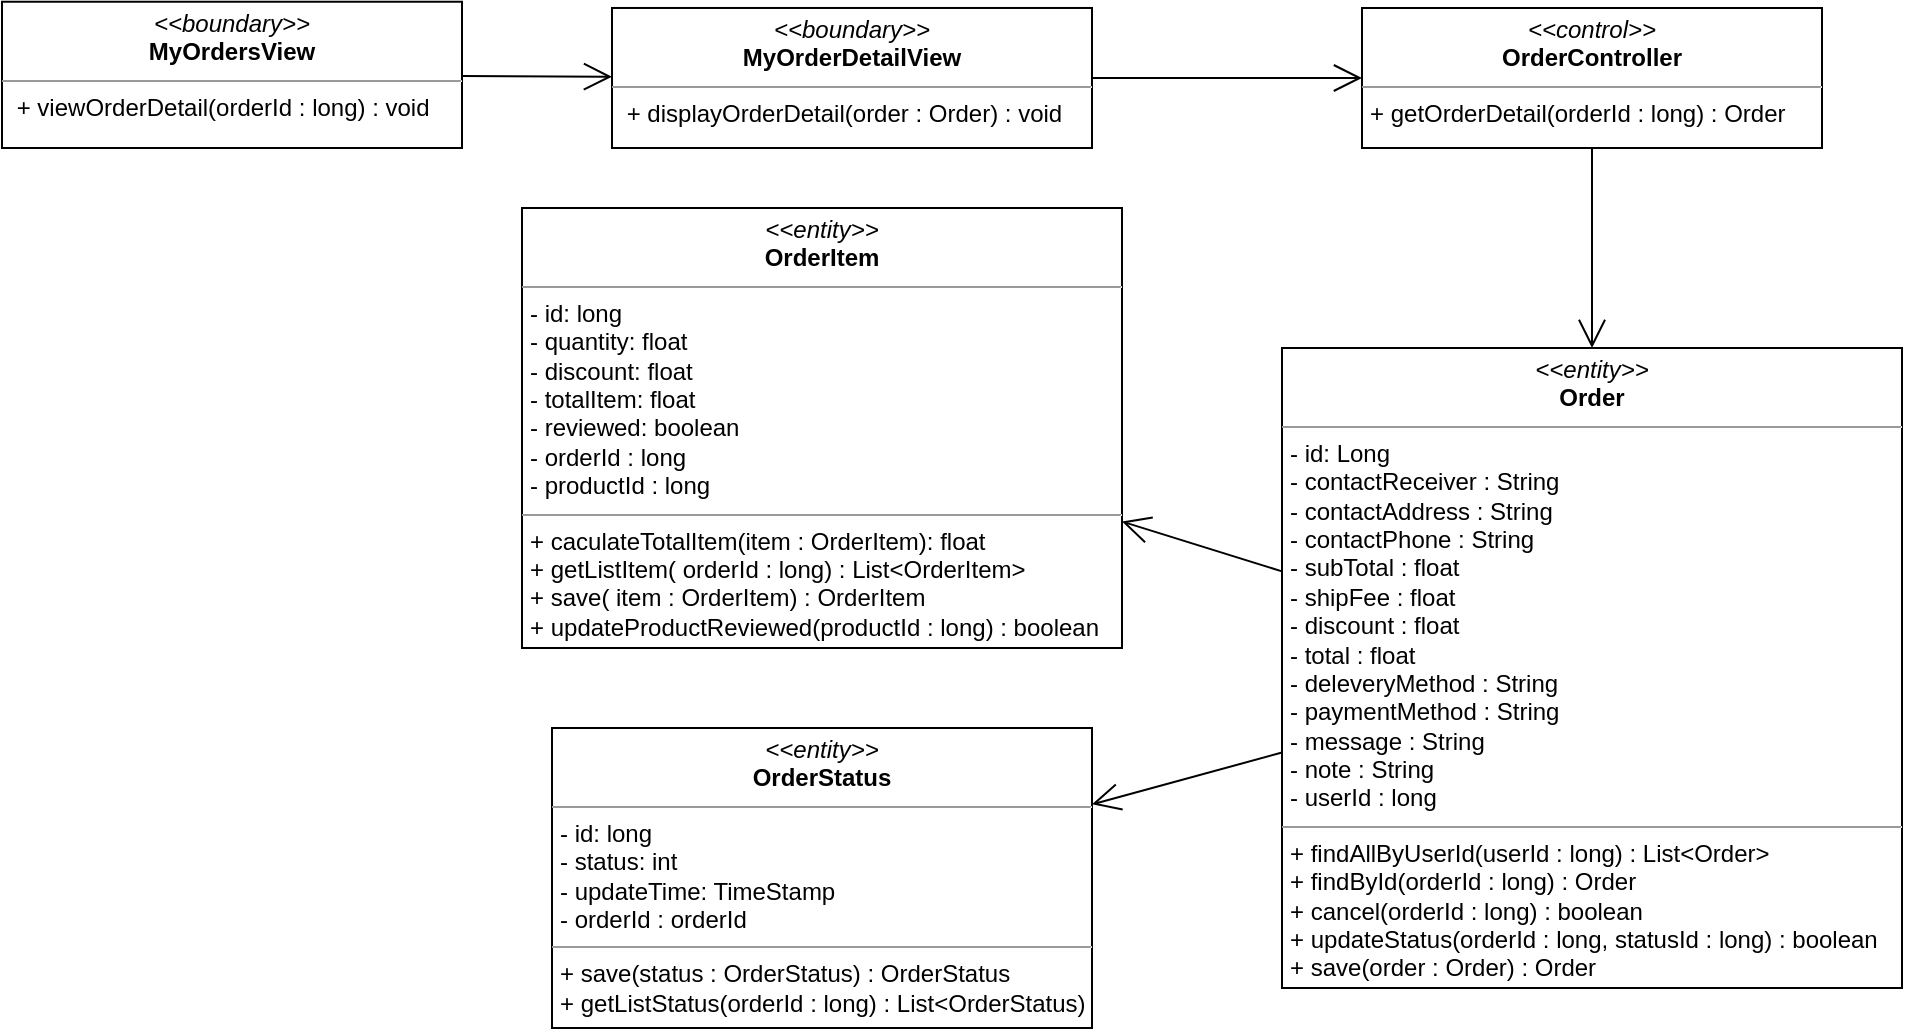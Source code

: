 <mxfile version="14.7.3" type="device"><diagram id="C5RBs43oDa-KdzZeNtuy" name="Page-1"><mxGraphModel dx="1108" dy="482" grid="1" gridSize="10" guides="1" tooltips="1" connect="1" arrows="1" fold="1" page="1" pageScale="1" pageWidth="827" pageHeight="1169" math="0" shadow="0"><root><mxCell id="WIyWlLk6GJQsqaUBKTNV-0"/><mxCell id="WIyWlLk6GJQsqaUBKTNV-1" parent="WIyWlLk6GJQsqaUBKTNV-0"/><mxCell id="WVN8iQcISe4Y3c2PSFAi-0" value="&lt;p style=&quot;margin: 0px ; margin-top: 4px ; text-align: center&quot;&gt;&lt;i&gt;&amp;lt;&amp;lt;boundary&amp;gt;&amp;gt;&lt;/i&gt;&lt;br&gt;&lt;b&gt;MyOrderDetailView&lt;/b&gt;&lt;/p&gt;&lt;hr size=&quot;1&quot;&gt;&lt;p style=&quot;margin: 0px ; margin-left: 4px&quot;&gt;&lt;span&gt;&amp;nbsp;&lt;/span&gt;&lt;span&gt;+ displayOrderDetail(order : Order) : void&lt;/span&gt;&lt;/p&gt;" style="verticalAlign=top;align=left;overflow=fill;fontSize=12;fontFamily=Helvetica;html=1;" parent="WIyWlLk6GJQsqaUBKTNV-1" vertex="1"><mxGeometry x="305" y="159.99" width="240" height="70.01" as="geometry"/></mxCell><mxCell id="WVN8iQcISe4Y3c2PSFAi-1" value="" style="endArrow=open;endFill=1;endSize=12;html=1;exitX=1;exitY=0.5;exitDx=0;exitDy=0;" parent="WIyWlLk6GJQsqaUBKTNV-1" source="WVN8iQcISe4Y3c2PSFAi-0" target="WVN8iQcISe4Y3c2PSFAi-5" edge="1"><mxGeometry width="160" relative="1" as="geometry"><mxPoint x="310" y="220" as="sourcePoint"/><mxPoint x="280" y="197.5" as="targetPoint"/></mxGeometry></mxCell><mxCell id="WVN8iQcISe4Y3c2PSFAi-5" value="&lt;p style=&quot;margin: 0px ; margin-top: 4px ; text-align: center&quot;&gt;&lt;i&gt;&amp;lt;&amp;lt;control&amp;gt;&amp;gt;&lt;/i&gt;&lt;br&gt;&lt;b&gt;OrderController&lt;/b&gt;&lt;/p&gt;&lt;hr size=&quot;1&quot;&gt;&lt;p style=&quot;margin: 0px ; margin-left: 4px&quot;&gt;+ getOrderDetail(orderId : long) : Order&lt;br&gt;&lt;/p&gt;" style="verticalAlign=top;align=left;overflow=fill;fontSize=12;fontFamily=Helvetica;html=1;" parent="WIyWlLk6GJQsqaUBKTNV-1" vertex="1"><mxGeometry x="680" y="160" width="230" height="70" as="geometry"/></mxCell><mxCell id="WVN8iQcISe4Y3c2PSFAi-11" value="" style="endArrow=open;endFill=1;endSize=12;html=1;" parent="WIyWlLk6GJQsqaUBKTNV-1" source="WVN8iQcISe4Y3c2PSFAi-5" target="xuDQKZdVgMOSwNXbn_Pm-6" edge="1"><mxGeometry width="160" relative="1" as="geometry"><mxPoint x="670" y="190" as="sourcePoint"/><mxPoint x="555" y="198.125" as="targetPoint"/></mxGeometry></mxCell><mxCell id="xuDQKZdVgMOSwNXbn_Pm-1" value="&lt;p style=&quot;margin: 0px ; margin-top: 4px ; text-align: center&quot;&gt;&lt;i&gt;&amp;lt;&amp;lt;entity&amp;gt;&amp;gt;&lt;/i&gt;&lt;br&gt;&lt;b&gt;OrderItem&lt;/b&gt;&lt;/p&gt;&lt;hr size=&quot;1&quot;&gt;&lt;p style=&quot;margin: 0px ; margin-left: 4px&quot;&gt;- id: long&lt;/p&gt;&lt;p style=&quot;margin: 0px ; margin-left: 4px&quot;&gt;- quantity: float&lt;br&gt;- discount: float&lt;/p&gt;&lt;p style=&quot;margin: 0px ; margin-left: 4px&quot;&gt;- totalItem: float&lt;/p&gt;&lt;p style=&quot;margin: 0px ; margin-left: 4px&quot;&gt;- reviewed: boolean&lt;/p&gt;&lt;p style=&quot;margin: 0px ; margin-left: 4px&quot;&gt;- orderId : long&lt;/p&gt;&lt;p style=&quot;margin: 0px ; margin-left: 4px&quot;&gt;- productId : long&lt;/p&gt;&lt;hr size=&quot;1&quot;&gt;&lt;p style=&quot;margin: 0px 0px 0px 4px&quot;&gt;+ caculateTotalItem(item : OrderItem): float&lt;br&gt;&lt;/p&gt;&lt;p style=&quot;margin: 0px 0px 0px 4px&quot;&gt;+ getListItem( orderId : long) : List&amp;lt;OrderItem&amp;gt;&lt;br&gt;&lt;/p&gt;&lt;p style=&quot;margin: 0px 0px 0px 4px&quot;&gt;+ save( item : OrderItem) : OrderItem&lt;/p&gt;&lt;p style=&quot;margin: 0px 0px 0px 4px&quot;&gt;+ updateProductReviewed(productId : long) : boolean&lt;/p&gt;" style="verticalAlign=top;align=left;overflow=fill;fontSize=12;fontFamily=Helvetica;html=1;" parent="WIyWlLk6GJQsqaUBKTNV-1" vertex="1"><mxGeometry x="260" y="260" width="300" height="220" as="geometry"/></mxCell><mxCell id="xuDQKZdVgMOSwNXbn_Pm-2" value="&lt;p style=&quot;margin: 0px ; margin-top: 4px ; text-align: center&quot;&gt;&lt;i&gt;&amp;lt;&amp;lt;entity&amp;gt;&amp;gt;&lt;/i&gt;&lt;br&gt;&lt;b&gt;OrderStatus&lt;/b&gt;&lt;/p&gt;&lt;hr size=&quot;1&quot;&gt;&lt;p style=&quot;margin: 0px ; margin-left: 4px&quot;&gt;- id: long&lt;/p&gt;&lt;p style=&quot;margin: 0px ; margin-left: 4px&quot;&gt;- status: int&lt;br&gt;- updateTime: TimeStamp&lt;/p&gt;&lt;p style=&quot;margin: 0px ; margin-left: 4px&quot;&gt;- orderId : orderId&lt;/p&gt;&lt;hr size=&quot;1&quot;&gt;&lt;p style=&quot;margin: 0px ; margin-left: 4px&quot;&gt;+ save(status : OrderStatus) : OrderStatus&lt;/p&gt;&lt;p style=&quot;margin: 0px ; margin-left: 4px&quot;&gt;+ getListStatus(orderId : long) : List&amp;lt;OrderStatus)&lt;/p&gt;" style="verticalAlign=top;align=left;overflow=fill;fontSize=12;fontFamily=Helvetica;html=1;" parent="WIyWlLk6GJQsqaUBKTNV-1" vertex="1"><mxGeometry x="275" y="520" width="270" height="150" as="geometry"/></mxCell><mxCell id="xuDQKZdVgMOSwNXbn_Pm-6" value="&lt;p style=&quot;margin: 0px ; margin-top: 4px ; text-align: center&quot;&gt;&lt;i&gt;&amp;lt;&amp;lt;entity&amp;gt;&amp;gt;&lt;/i&gt;&lt;br&gt;&lt;b&gt;Order&lt;/b&gt;&lt;/p&gt;&lt;hr size=&quot;1&quot;&gt;&lt;p style=&quot;margin: 0px ; margin-left: 4px&quot;&gt;- id: Long&lt;/p&gt;&lt;p style=&quot;margin: 0px ; margin-left: 4px&quot;&gt;- contactReceiver : String&lt;/p&gt;&lt;p style=&quot;margin: 0px ; margin-left: 4px&quot;&gt;- contactAddress : String&lt;/p&gt;&lt;p style=&quot;margin: 0px ; margin-left: 4px&quot;&gt;- contactPhone : String&lt;/p&gt;&lt;p style=&quot;margin: 0px 0px 0px 4px&quot;&gt;- subTotal : float&lt;/p&gt;&lt;p style=&quot;margin: 0px 0px 0px 4px&quot;&gt;- shipFee : float&lt;/p&gt;&lt;p style=&quot;margin: 0px 0px 0px 4px&quot;&gt;- discount : float&lt;/p&gt;&lt;p style=&quot;margin: 0px 0px 0px 4px&quot;&gt;- total : float&lt;/p&gt;&lt;p style=&quot;margin: 0px 0px 0px 4px&quot;&gt;- deleveryMethod : String&lt;/p&gt;&lt;p style=&quot;margin: 0px 0px 0px 4px&quot;&gt;- paymentMethod : String&lt;/p&gt;&lt;p style=&quot;margin: 0px 0px 0px 4px&quot;&gt;- message : String&lt;/p&gt;&lt;p style=&quot;margin: 0px 0px 0px 4px&quot;&gt;- note : String&lt;/p&gt;&lt;p style=&quot;margin: 0px 0px 0px 4px&quot;&gt;- userId : long&lt;/p&gt;&lt;hr size=&quot;1&quot;&gt;&lt;p style=&quot;margin: 0px 0px 0px 4px&quot;&gt;+ findAllByUserId(userId : long) : List&amp;lt;Order&amp;gt;&lt;/p&gt;&lt;p style=&quot;margin: 0px 0px 0px 4px&quot;&gt;+ findById(orderId : long) : Order&lt;br&gt;&lt;/p&gt;&lt;p style=&quot;margin: 0px 0px 0px 4px&quot;&gt;+ cancel(orderId : long) : boolean&lt;br&gt;&lt;/p&gt;&lt;p style=&quot;margin: 0px 0px 0px 4px&quot;&gt;+ updateStatus(orderId : long, statusId : long) : boolean&lt;/p&gt;&lt;p style=&quot;margin: 0px 0px 0px 4px&quot;&gt;+ save(order : Order) : Order&lt;/p&gt;" style="verticalAlign=top;align=left;overflow=fill;fontSize=12;fontFamily=Helvetica;html=1;" parent="WIyWlLk6GJQsqaUBKTNV-1" vertex="1"><mxGeometry x="640" y="330" width="310" height="320" as="geometry"/></mxCell><mxCell id="LxO4rGiuGmkcYQRAYR8u-0" value="&lt;p style=&quot;margin: 0px ; margin-top: 4px ; text-align: center&quot;&gt;&lt;i&gt;&amp;lt;&amp;lt;boundary&amp;gt;&amp;gt;&lt;/i&gt;&lt;br&gt;&lt;b&gt;MyOrdersView&lt;/b&gt;&lt;/p&gt;&lt;hr size=&quot;1&quot;&gt;&lt;p style=&quot;margin: 0px ; margin-left: 4px&quot;&gt;&lt;span&gt;&amp;nbsp;&lt;/span&gt;&lt;span&gt;+ viewOrderDetail(orderId : long) : void&lt;/span&gt;&lt;/p&gt;" style="verticalAlign=top;align=left;overflow=fill;fontSize=12;fontFamily=Helvetica;html=1;" parent="WIyWlLk6GJQsqaUBKTNV-1" vertex="1"><mxGeometry y="156.87" width="230" height="73.13" as="geometry"/></mxCell><mxCell id="LxO4rGiuGmkcYQRAYR8u-1" value="" style="endArrow=open;endFill=1;endSize=12;html=1;" parent="WIyWlLk6GJQsqaUBKTNV-1" source="LxO4rGiuGmkcYQRAYR8u-0" target="WVN8iQcISe4Y3c2PSFAi-0" edge="1"><mxGeometry width="160" relative="1" as="geometry"><mxPoint x="480" y="190" as="sourcePoint"/><mxPoint x="640" y="190" as="targetPoint"/></mxGeometry></mxCell><mxCell id="LxO4rGiuGmkcYQRAYR8u-2" value="" style="endArrow=open;endFill=1;endSize=12;html=1;" parent="WIyWlLk6GJQsqaUBKTNV-1" source="xuDQKZdVgMOSwNXbn_Pm-6" target="xuDQKZdVgMOSwNXbn_Pm-2" edge="1"><mxGeometry width="160" relative="1" as="geometry"><mxPoint x="920" y="190" as="sourcePoint"/><mxPoint x="1080" y="190" as="targetPoint"/></mxGeometry></mxCell><mxCell id="LxO4rGiuGmkcYQRAYR8u-3" value="" style="endArrow=open;endFill=1;endSize=12;html=1;" parent="WIyWlLk6GJQsqaUBKTNV-1" source="xuDQKZdVgMOSwNXbn_Pm-6" target="xuDQKZdVgMOSwNXbn_Pm-1" edge="1"><mxGeometry width="160" relative="1" as="geometry"><mxPoint x="1240" y="190" as="sourcePoint"/><mxPoint x="1370" y="180" as="targetPoint"/></mxGeometry></mxCell></root></mxGraphModel></diagram></mxfile>